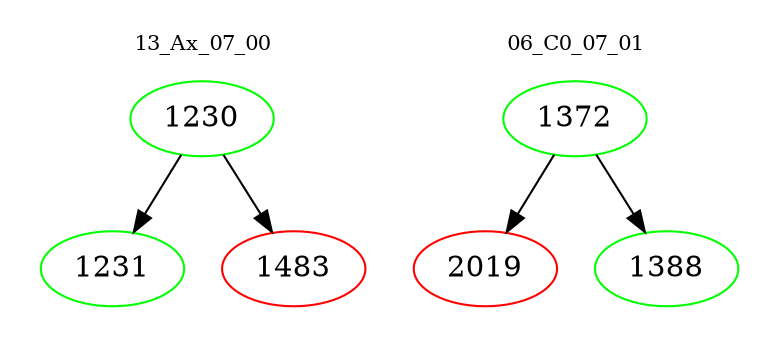 digraph{
subgraph cluster_0 {
color = white
label = "13_Ax_07_00";
fontsize=10;
T0_1230 [label="1230", color="green"]
T0_1230 -> T0_1231 [color="black"]
T0_1231 [label="1231", color="green"]
T0_1230 -> T0_1483 [color="black"]
T0_1483 [label="1483", color="red"]
}
subgraph cluster_1 {
color = white
label = "06_C0_07_01";
fontsize=10;
T1_1372 [label="1372", color="green"]
T1_1372 -> T1_2019 [color="black"]
T1_2019 [label="2019", color="red"]
T1_1372 -> T1_1388 [color="black"]
T1_1388 [label="1388", color="green"]
}
}
